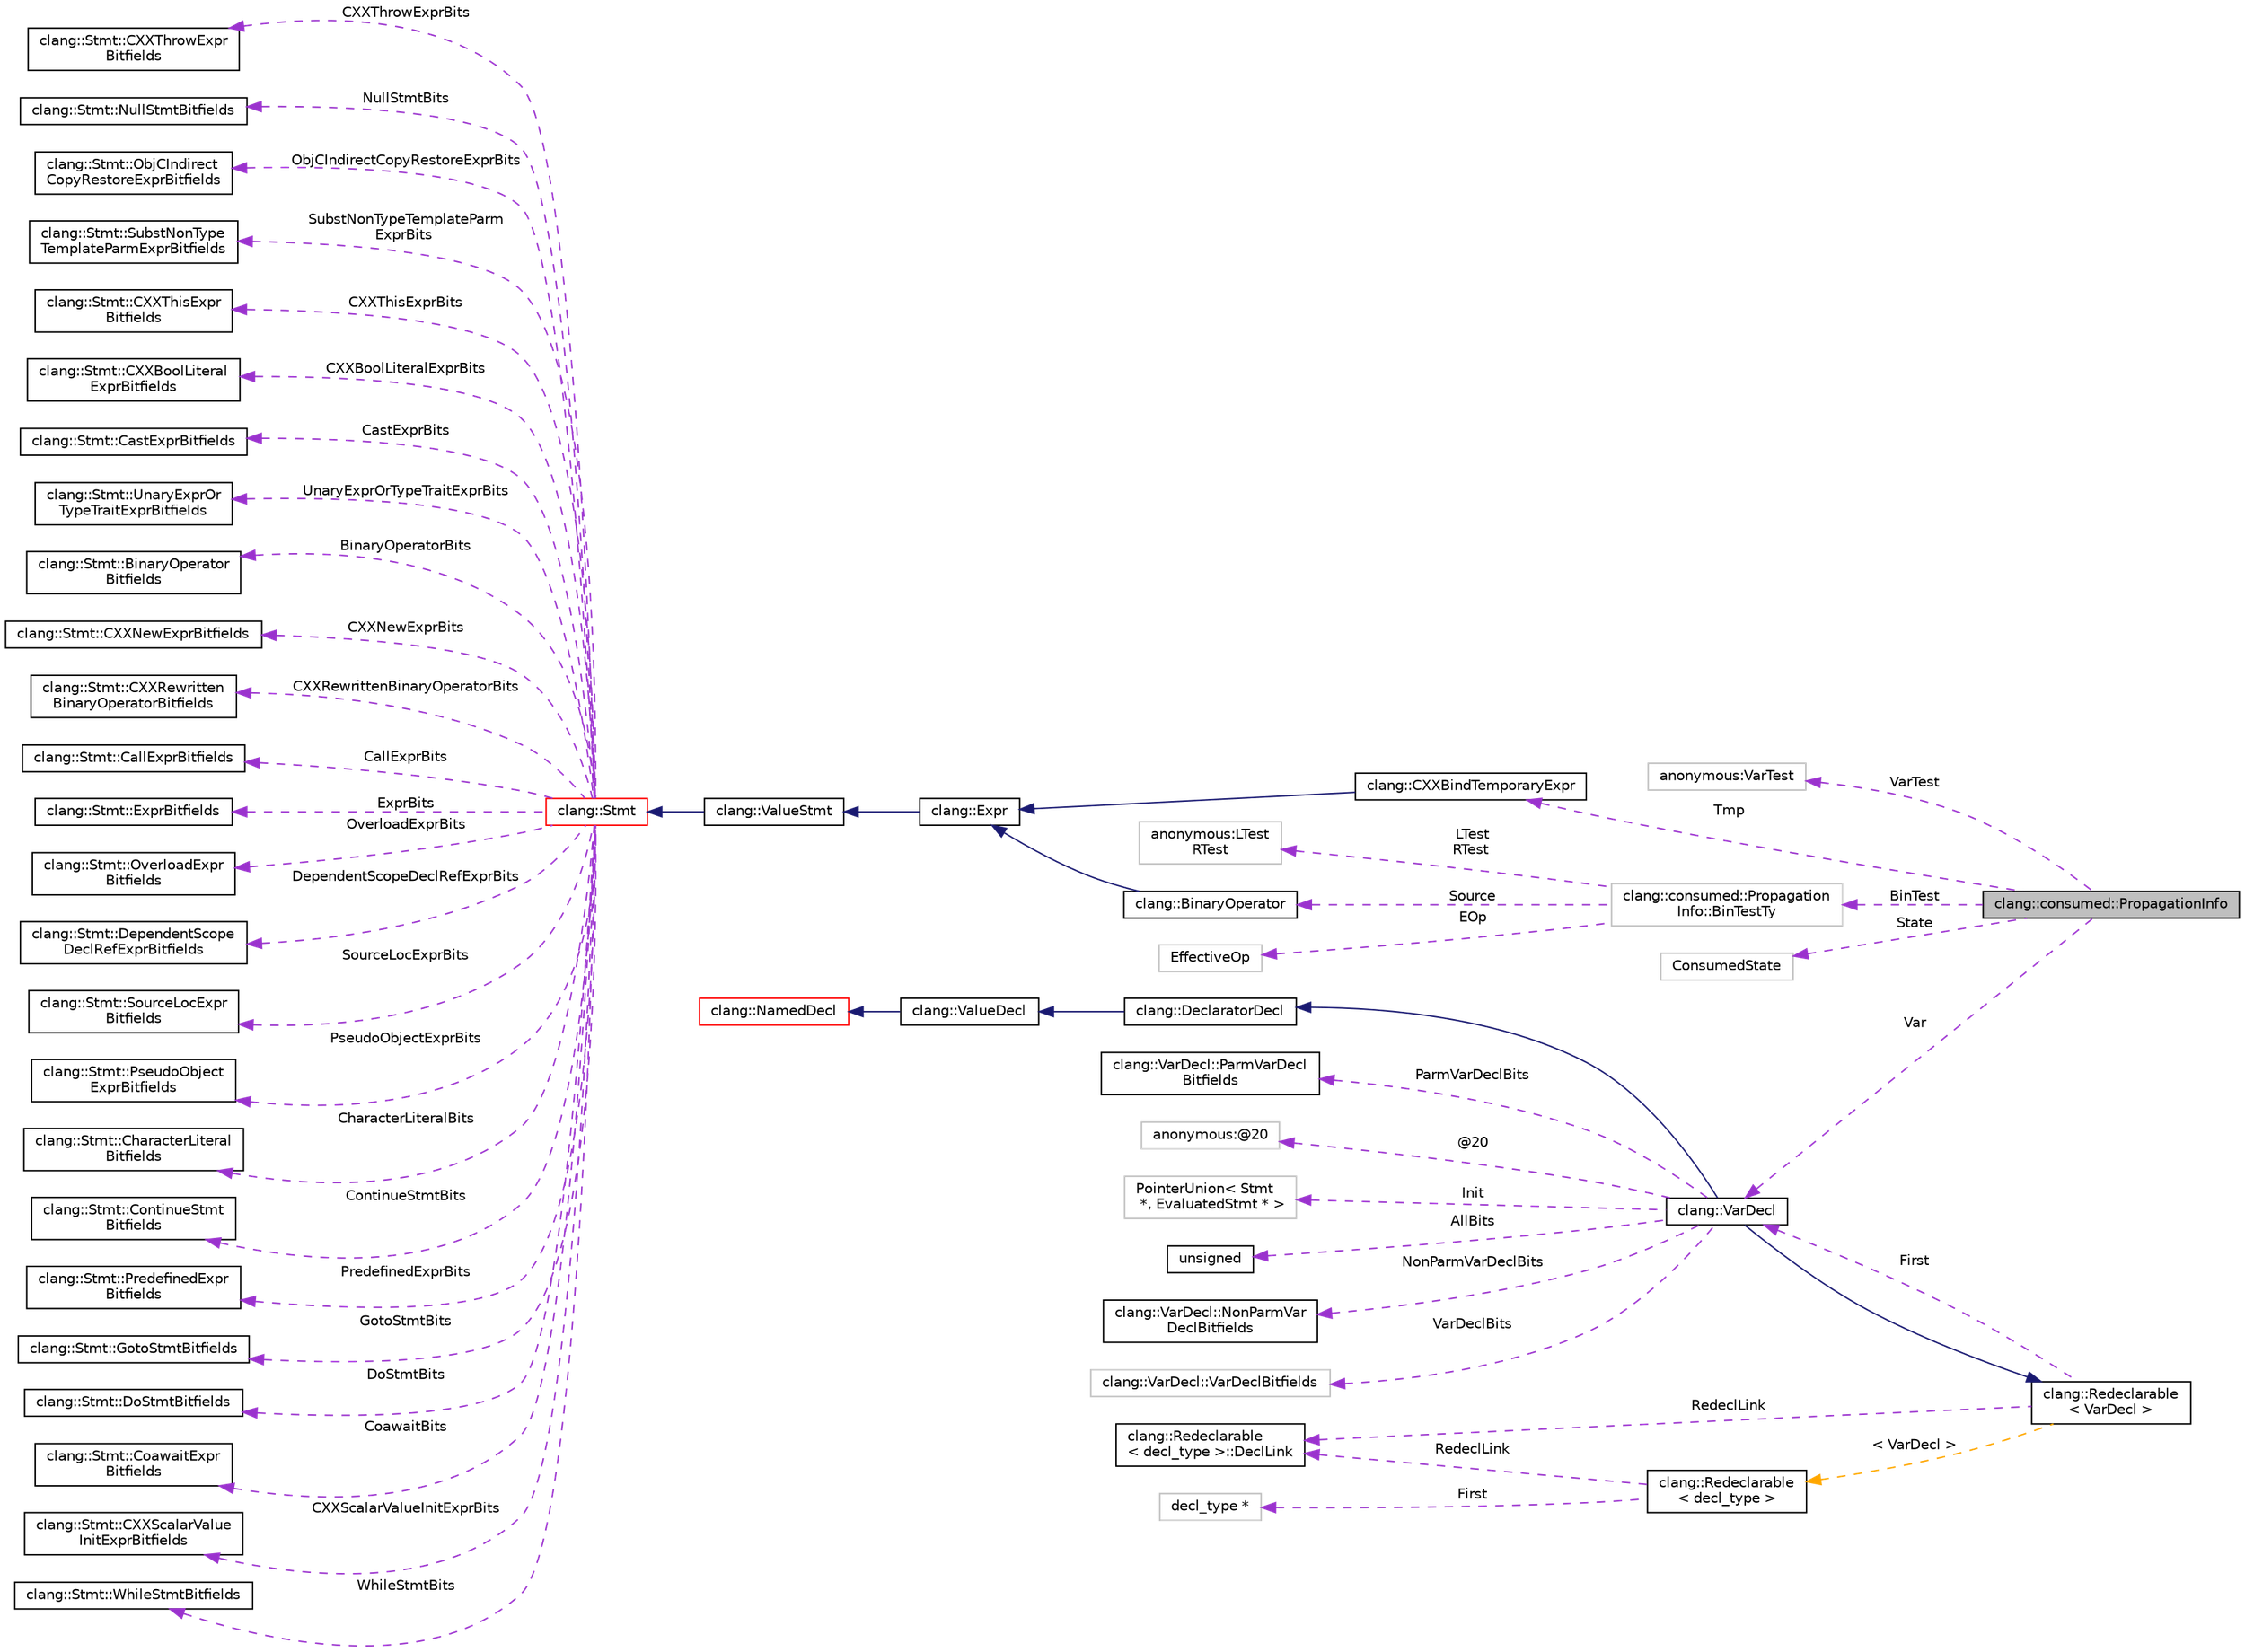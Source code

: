 digraph "clang::consumed::PropagationInfo"
{
 // LATEX_PDF_SIZE
  bgcolor="transparent";
  edge [fontname="Helvetica",fontsize="10",labelfontname="Helvetica",labelfontsize="10"];
  node [fontname="Helvetica",fontsize="10",shape=record];
  rankdir="LR";
  Node1 [label="clang::consumed::PropagationInfo",height=0.2,width=0.4,color="black", fillcolor="grey75", style="filled", fontcolor="black",tooltip=" "];
  Node2 -> Node1 [dir="back",color="darkorchid3",fontsize="10",style="dashed",label=" VarTest" ,fontname="Helvetica"];
  Node2 [label="anonymous:VarTest",height=0.2,width=0.4,color="grey75",tooltip=" "];
  Node3 -> Node1 [dir="back",color="darkorchid3",fontsize="10",style="dashed",label=" Tmp" ,fontname="Helvetica"];
  Node3 [label="clang::CXXBindTemporaryExpr",height=0.2,width=0.4,color="black",URL="$classclang_1_1CXXBindTemporaryExpr.html",tooltip="Represents binding an expression to a temporary."];
  Node4 -> Node3 [dir="back",color="midnightblue",fontsize="10",style="solid",fontname="Helvetica"];
  Node4 [label="clang::Expr",height=0.2,width=0.4,color="black",URL="$classclang_1_1Expr.html",tooltip="This represents one expression."];
  Node5 -> Node4 [dir="back",color="midnightblue",fontsize="10",style="solid",fontname="Helvetica"];
  Node5 [label="clang::ValueStmt",height=0.2,width=0.4,color="black",URL="$classclang_1_1ValueStmt.html",tooltip="Represents a statement that could possibly have a value and type."];
  Node6 -> Node5 [dir="back",color="midnightblue",fontsize="10",style="solid",fontname="Helvetica"];
  Node6 [label="clang::Stmt",height=0.2,width=0.4,color="red",URL="$classclang_1_1Stmt.html",tooltip="Stmt - This represents one statement."];
  Node7 -> Node6 [dir="back",color="darkorchid3",fontsize="10",style="dashed",label=" CXXThrowExprBits" ,fontname="Helvetica"];
  Node7 [label="clang::Stmt::CXXThrowExpr\lBitfields",height=0.2,width=0.4,color="black",URL="$classclang_1_1Stmt_1_1CXXThrowExprBitfields.html",tooltip=" "];
  Node8 -> Node6 [dir="back",color="darkorchid3",fontsize="10",style="dashed",label=" NullStmtBits" ,fontname="Helvetica"];
  Node8 [label="clang::Stmt::NullStmtBitfields",height=0.2,width=0.4,color="black",URL="$classclang_1_1Stmt_1_1NullStmtBitfields.html",tooltip=" "];
  Node9 -> Node6 [dir="back",color="darkorchid3",fontsize="10",style="dashed",label=" ObjCIndirectCopyRestoreExprBits" ,fontname="Helvetica"];
  Node9 [label="clang::Stmt::ObjCIndirect\lCopyRestoreExprBitfields",height=0.2,width=0.4,color="black",URL="$classclang_1_1Stmt_1_1ObjCIndirectCopyRestoreExprBitfields.html",tooltip=" "];
  Node10 -> Node6 [dir="back",color="darkorchid3",fontsize="10",style="dashed",label=" SubstNonTypeTemplateParm\lExprBits" ,fontname="Helvetica"];
  Node10 [label="clang::Stmt::SubstNonType\lTemplateParmExprBitfields",height=0.2,width=0.4,color="black",URL="$classclang_1_1Stmt_1_1SubstNonTypeTemplateParmExprBitfields.html",tooltip=" "];
  Node11 -> Node6 [dir="back",color="darkorchid3",fontsize="10",style="dashed",label=" CXXThisExprBits" ,fontname="Helvetica"];
  Node11 [label="clang::Stmt::CXXThisExpr\lBitfields",height=0.2,width=0.4,color="black",URL="$classclang_1_1Stmt_1_1CXXThisExprBitfields.html",tooltip=" "];
  Node12 -> Node6 [dir="back",color="darkorchid3",fontsize="10",style="dashed",label=" CXXBoolLiteralExprBits" ,fontname="Helvetica"];
  Node12 [label="clang::Stmt::CXXBoolLiteral\lExprBitfields",height=0.2,width=0.4,color="black",URL="$classclang_1_1Stmt_1_1CXXBoolLiteralExprBitfields.html",tooltip=" "];
  Node13 -> Node6 [dir="back",color="darkorchid3",fontsize="10",style="dashed",label=" CastExprBits" ,fontname="Helvetica"];
  Node13 [label="clang::Stmt::CastExprBitfields",height=0.2,width=0.4,color="black",URL="$classclang_1_1Stmt_1_1CastExprBitfields.html",tooltip=" "];
  Node14 -> Node6 [dir="back",color="darkorchid3",fontsize="10",style="dashed",label=" UnaryExprOrTypeTraitExprBits" ,fontname="Helvetica"];
  Node14 [label="clang::Stmt::UnaryExprOr\lTypeTraitExprBitfields",height=0.2,width=0.4,color="black",URL="$classclang_1_1Stmt_1_1UnaryExprOrTypeTraitExprBitfields.html",tooltip=" "];
  Node15 -> Node6 [dir="back",color="darkorchid3",fontsize="10",style="dashed",label=" BinaryOperatorBits" ,fontname="Helvetica"];
  Node15 [label="clang::Stmt::BinaryOperator\lBitfields",height=0.2,width=0.4,color="black",URL="$classclang_1_1Stmt_1_1BinaryOperatorBitfields.html",tooltip=" "];
  Node16 -> Node6 [dir="back",color="darkorchid3",fontsize="10",style="dashed",label=" CXXNewExprBits" ,fontname="Helvetica"];
  Node16 [label="clang::Stmt::CXXNewExprBitfields",height=0.2,width=0.4,color="black",URL="$classclang_1_1Stmt_1_1CXXNewExprBitfields.html",tooltip=" "];
  Node17 -> Node6 [dir="back",color="darkorchid3",fontsize="10",style="dashed",label=" CXXRewrittenBinaryOperatorBits" ,fontname="Helvetica"];
  Node17 [label="clang::Stmt::CXXRewritten\lBinaryOperatorBitfields",height=0.2,width=0.4,color="black",URL="$classclang_1_1Stmt_1_1CXXRewrittenBinaryOperatorBitfields.html",tooltip=" "];
  Node18 -> Node6 [dir="back",color="darkorchid3",fontsize="10",style="dashed",label=" CallExprBits" ,fontname="Helvetica"];
  Node18 [label="clang::Stmt::CallExprBitfields",height=0.2,width=0.4,color="black",URL="$classclang_1_1Stmt_1_1CallExprBitfields.html",tooltip=" "];
  Node19 -> Node6 [dir="back",color="darkorchid3",fontsize="10",style="dashed",label=" ExprBits" ,fontname="Helvetica"];
  Node19 [label="clang::Stmt::ExprBitfields",height=0.2,width=0.4,color="black",URL="$classclang_1_1Stmt_1_1ExprBitfields.html",tooltip=" "];
  Node20 -> Node6 [dir="back",color="darkorchid3",fontsize="10",style="dashed",label=" OverloadExprBits" ,fontname="Helvetica"];
  Node20 [label="clang::Stmt::OverloadExpr\lBitfields",height=0.2,width=0.4,color="black",URL="$classclang_1_1Stmt_1_1OverloadExprBitfields.html",tooltip=" "];
  Node21 -> Node6 [dir="back",color="darkorchid3",fontsize="10",style="dashed",label=" DependentScopeDeclRefExprBits" ,fontname="Helvetica"];
  Node21 [label="clang::Stmt::DependentScope\lDeclRefExprBitfields",height=0.2,width=0.4,color="black",URL="$classclang_1_1Stmt_1_1DependentScopeDeclRefExprBitfields.html",tooltip=" "];
  Node22 -> Node6 [dir="back",color="darkorchid3",fontsize="10",style="dashed",label=" SourceLocExprBits" ,fontname="Helvetica"];
  Node22 [label="clang::Stmt::SourceLocExpr\lBitfields",height=0.2,width=0.4,color="black",URL="$classclang_1_1Stmt_1_1SourceLocExprBitfields.html",tooltip=" "];
  Node23 -> Node6 [dir="back",color="darkorchid3",fontsize="10",style="dashed",label=" PseudoObjectExprBits" ,fontname="Helvetica"];
  Node23 [label="clang::Stmt::PseudoObject\lExprBitfields",height=0.2,width=0.4,color="black",URL="$classclang_1_1Stmt_1_1PseudoObjectExprBitfields.html",tooltip=" "];
  Node24 -> Node6 [dir="back",color="darkorchid3",fontsize="10",style="dashed",label=" CharacterLiteralBits" ,fontname="Helvetica"];
  Node24 [label="clang::Stmt::CharacterLiteral\lBitfields",height=0.2,width=0.4,color="black",URL="$classclang_1_1Stmt_1_1CharacterLiteralBitfields.html",tooltip=" "];
  Node25 -> Node6 [dir="back",color="darkorchid3",fontsize="10",style="dashed",label=" ContinueStmtBits" ,fontname="Helvetica"];
  Node25 [label="clang::Stmt::ContinueStmt\lBitfields",height=0.2,width=0.4,color="black",URL="$classclang_1_1Stmt_1_1ContinueStmtBitfields.html",tooltip=" "];
  Node26 -> Node6 [dir="back",color="darkorchid3",fontsize="10",style="dashed",label=" PredefinedExprBits" ,fontname="Helvetica"];
  Node26 [label="clang::Stmt::PredefinedExpr\lBitfields",height=0.2,width=0.4,color="black",URL="$classclang_1_1Stmt_1_1PredefinedExprBitfields.html",tooltip=" "];
  Node27 -> Node6 [dir="back",color="darkorchid3",fontsize="10",style="dashed",label=" GotoStmtBits" ,fontname="Helvetica"];
  Node27 [label="clang::Stmt::GotoStmtBitfields",height=0.2,width=0.4,color="black",URL="$classclang_1_1Stmt_1_1GotoStmtBitfields.html",tooltip=" "];
  Node28 -> Node6 [dir="back",color="darkorchid3",fontsize="10",style="dashed",label=" DoStmtBits" ,fontname="Helvetica"];
  Node28 [label="clang::Stmt::DoStmtBitfields",height=0.2,width=0.4,color="black",URL="$classclang_1_1Stmt_1_1DoStmtBitfields.html",tooltip=" "];
  Node29 -> Node6 [dir="back",color="darkorchid3",fontsize="10",style="dashed",label=" CoawaitBits" ,fontname="Helvetica"];
  Node29 [label="clang::Stmt::CoawaitExpr\lBitfields",height=0.2,width=0.4,color="black",URL="$classclang_1_1Stmt_1_1CoawaitExprBitfields.html",tooltip=" "];
  Node30 -> Node6 [dir="back",color="darkorchid3",fontsize="10",style="dashed",label=" CXXScalarValueInitExprBits" ,fontname="Helvetica"];
  Node30 [label="clang::Stmt::CXXScalarValue\lInitExprBitfields",height=0.2,width=0.4,color="black",URL="$classclang_1_1Stmt_1_1CXXScalarValueInitExprBitfields.html",tooltip=" "];
  Node31 -> Node6 [dir="back",color="darkorchid3",fontsize="10",style="dashed",label=" WhileStmtBits" ,fontname="Helvetica"];
  Node31 [label="clang::Stmt::WhileStmtBitfields",height=0.2,width=0.4,color="black",URL="$classclang_1_1Stmt_1_1WhileStmtBitfields.html",tooltip=" "];
  Node70 -> Node1 [dir="back",color="darkorchid3",fontsize="10",style="dashed",label=" BinTest" ,fontname="Helvetica"];
  Node70 [label="clang::consumed::Propagation\lInfo::BinTestTy",height=0.2,width=0.4,color="grey75",tooltip=" "];
  Node71 -> Node70 [dir="back",color="darkorchid3",fontsize="10",style="dashed",label=" LTest\nRTest" ,fontname="Helvetica"];
  Node71 [label="anonymous:LTest\nRTest",height=0.2,width=0.4,color="grey75",tooltip=" "];
  Node72 -> Node70 [dir="back",color="darkorchid3",fontsize="10",style="dashed",label=" Source" ,fontname="Helvetica"];
  Node72 [label="clang::BinaryOperator",height=0.2,width=0.4,color="black",URL="$classclang_1_1BinaryOperator.html",tooltip="A builtin binary operation expression such as \"x + y\" or \"x <= y\"."];
  Node4 -> Node72 [dir="back",color="midnightblue",fontsize="10",style="solid",fontname="Helvetica"];
  Node73 -> Node70 [dir="back",color="darkorchid3",fontsize="10",style="dashed",label=" EOp" ,fontname="Helvetica"];
  Node73 [label="EffectiveOp",height=0.2,width=0.4,color="grey75",tooltip=" "];
  Node74 -> Node1 [dir="back",color="darkorchid3",fontsize="10",style="dashed",label=" State" ,fontname="Helvetica"];
  Node74 [label="ConsumedState",height=0.2,width=0.4,color="grey75",tooltip=" "];
  Node75 -> Node1 [dir="back",color="darkorchid3",fontsize="10",style="dashed",label=" Var" ,fontname="Helvetica"];
  Node75 [label="clang::VarDecl",height=0.2,width=0.4,color="black",URL="$classclang_1_1VarDecl.html",tooltip="Represents a variable declaration or definition."];
  Node76 -> Node75 [dir="back",color="midnightblue",fontsize="10",style="solid",fontname="Helvetica"];
  Node76 [label="clang::DeclaratorDecl",height=0.2,width=0.4,color="black",URL="$classclang_1_1DeclaratorDecl.html",tooltip="Represents a ValueDecl that came out of a declarator."];
  Node77 -> Node76 [dir="back",color="midnightblue",fontsize="10",style="solid",fontname="Helvetica"];
  Node77 [label="clang::ValueDecl",height=0.2,width=0.4,color="black",URL="$classclang_1_1ValueDecl.html",tooltip="Represent the declaration of a variable (in which case it is an lvalue) a function (in which case it ..."];
  Node78 -> Node77 [dir="back",color="midnightblue",fontsize="10",style="solid",fontname="Helvetica"];
  Node78 [label="clang::NamedDecl",height=0.2,width=0.4,color="red",URL="$classclang_1_1NamedDecl.html",tooltip="This represents a decl that may have a name."];
  Node82 -> Node75 [dir="back",color="midnightblue",fontsize="10",style="solid",fontname="Helvetica"];
  Node82 [label="clang::Redeclarable\l\< VarDecl \>",height=0.2,width=0.4,color="black",URL="$classclang_1_1Redeclarable.html",tooltip=" "];
  Node83 -> Node82 [dir="back",color="darkorchid3",fontsize="10",style="dashed",label=" RedeclLink" ,fontname="Helvetica"];
  Node83 [label="clang::Redeclarable\l\< decl_type \>::DeclLink",height=0.2,width=0.4,color="black",URL="$classclang_1_1Redeclarable_1_1DeclLink.html",tooltip=" "];
  Node75 -> Node82 [dir="back",color="darkorchid3",fontsize="10",style="dashed",label=" First" ,fontname="Helvetica"];
  Node84 -> Node82 [dir="back",color="orange",fontsize="10",style="dashed",label=" \< VarDecl \>" ,fontname="Helvetica"];
  Node84 [label="clang::Redeclarable\l\< decl_type \>",height=0.2,width=0.4,color="black",URL="$classclang_1_1Redeclarable.html",tooltip="Provides common interface for the Decls that can be redeclared."];
  Node83 -> Node84 [dir="back",color="darkorchid3",fontsize="10",style="dashed",label=" RedeclLink" ,fontname="Helvetica"];
  Node85 -> Node84 [dir="back",color="darkorchid3",fontsize="10",style="dashed",label=" First" ,fontname="Helvetica"];
  Node85 [label="decl_type *",height=0.2,width=0.4,color="grey75",tooltip=" "];
  Node86 -> Node75 [dir="back",color="darkorchid3",fontsize="10",style="dashed",label=" ParmVarDeclBits" ,fontname="Helvetica"];
  Node86 [label="clang::VarDecl::ParmVarDecl\lBitfields",height=0.2,width=0.4,color="black",URL="$classclang_1_1VarDecl_1_1ParmVarDeclBitfields.html",tooltip=" "];
  Node87 -> Node75 [dir="back",color="darkorchid3",fontsize="10",style="dashed",label=" @20" ,fontname="Helvetica"];
  Node87 [label="anonymous:@20",height=0.2,width=0.4,color="grey75",tooltip=" "];
  Node88 -> Node75 [dir="back",color="darkorchid3",fontsize="10",style="dashed",label=" Init" ,fontname="Helvetica"];
  Node88 [label="PointerUnion\< Stmt\l *, EvaluatedStmt * \>",height=0.2,width=0.4,color="grey75",tooltip=" "];
  Node81 -> Node75 [dir="back",color="darkorchid3",fontsize="10",style="dashed",label=" AllBits" ,fontname="Helvetica"];
  Node81 [label="unsigned",height=0.2,width=0.4,color="black",URL="$classunsigned.html",tooltip=" "];
  Node89 -> Node75 [dir="back",color="darkorchid3",fontsize="10",style="dashed",label=" NonParmVarDeclBits" ,fontname="Helvetica"];
  Node89 [label="clang::VarDecl::NonParmVar\lDeclBitfields",height=0.2,width=0.4,color="black",URL="$classclang_1_1VarDecl_1_1NonParmVarDeclBitfields.html",tooltip=" "];
  Node90 -> Node75 [dir="back",color="darkorchid3",fontsize="10",style="dashed",label=" VarDeclBits" ,fontname="Helvetica"];
  Node90 [label="clang::VarDecl::VarDeclBitfields",height=0.2,width=0.4,color="grey75",tooltip=" "];
}
